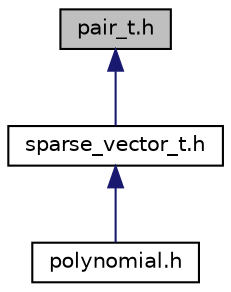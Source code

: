 digraph "pair_t.h"
{
  edge [fontname="Helvetica",fontsize="10",labelfontname="Helvetica",labelfontsize="10"];
  node [fontname="Helvetica",fontsize="10",shape=record];
  Node2 [label="pair_t.h",height=0.2,width=0.4,color="black", fillcolor="grey75", style="filled", fontcolor="black"];
  Node2 -> Node3 [dir="back",color="midnightblue",fontsize="10",style="solid",fontname="Helvetica"];
  Node3 [label="sparse_vector_t.h",height=0.2,width=0.4,color="black", fillcolor="white", style="filled",URL="$sparse__vector__t_8h.html",tooltip="programa proporcionado por el profesorado para realizar la práctica 3 de Algoritmos y estructura de d..."];
  Node3 -> Node4 [dir="back",color="midnightblue",fontsize="10",style="solid",fontname="Helvetica"];
  Node4 [label="polynomial.h",height=0.2,width=0.4,color="black", fillcolor="white", style="filled",URL="$polynomial_8h.html",tooltip="programa proporcionado por el profesorado para realizar la práctica 3 de Algoritmos y estructura de d..."];
}
